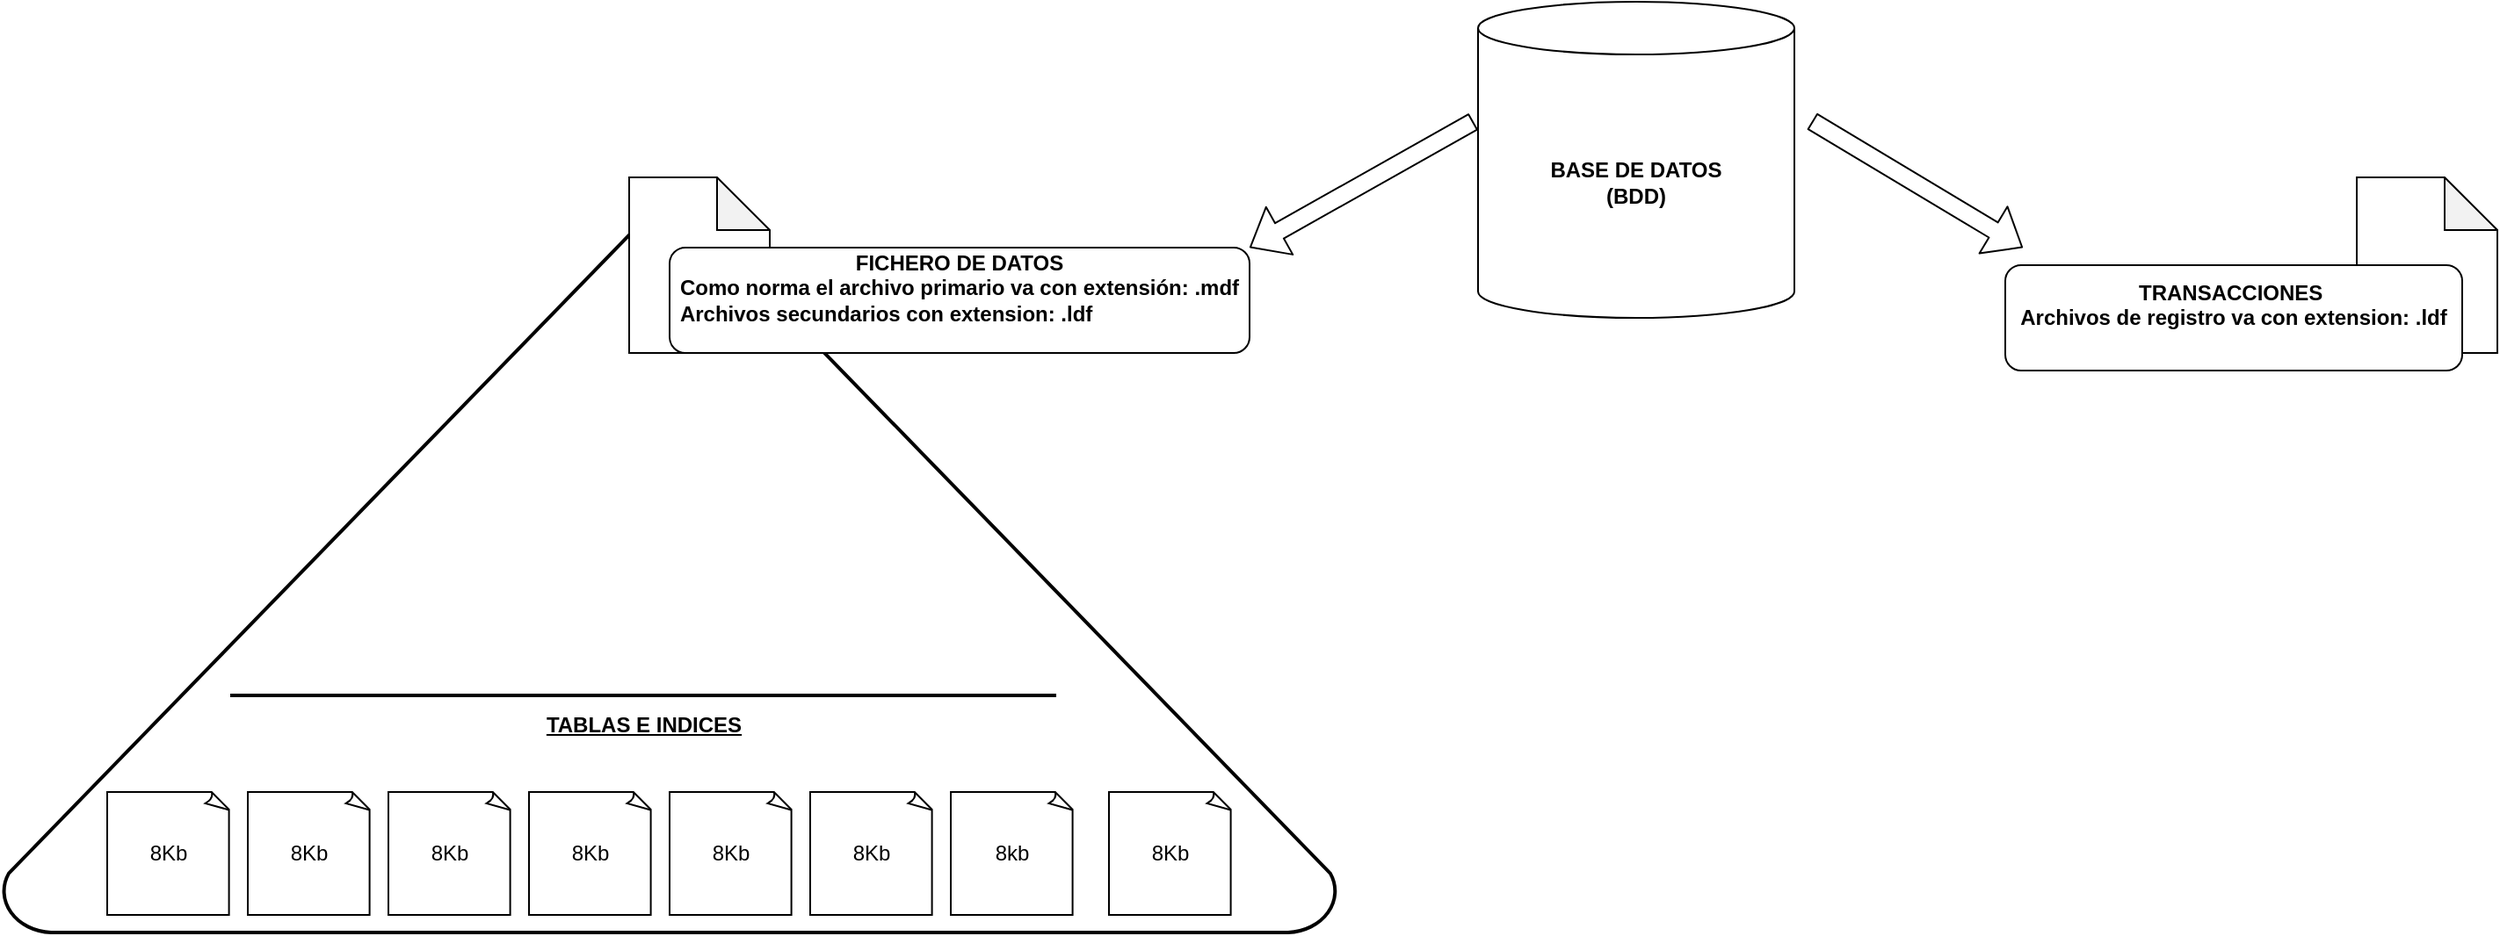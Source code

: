 <mxfile version="14.0.1" type="github">
  <diagram id="N81xWQBj_umGSdQoMemF" name="Page-1">
    <mxGraphModel dx="3390" dy="964" grid="1" gridSize="10" guides="1" tooltips="1" connect="1" arrows="1" fold="1" page="1" pageScale="1" pageWidth="827" pageHeight="1169" math="0" shadow="0">
      <root>
        <mxCell id="0" />
        <mxCell id="1" parent="0" />
        <mxCell id="_1Sm_uHplX-s4dHi7Z4N-24" value="" style="whiteSpace=wrap;html=1;shape=mxgraph.basic.document" vertex="1" parent="1">
          <mxGeometry x="-695" y="510" width="65" height="70" as="geometry" />
        </mxCell>
        <mxCell id="_1Sm_uHplX-s4dHi7Z4N-15" value="" style="whiteSpace=wrap;html=1;shape=mxgraph.basic.document" vertex="1" parent="1">
          <mxGeometry x="-680" y="515" width="70" height="70" as="geometry" />
        </mxCell>
        <mxCell id="_1Sm_uHplX-s4dHi7Z4N-23" value="" style="whiteSpace=wrap;html=1;shape=mxgraph.basic.document" vertex="1" parent="1">
          <mxGeometry x="-630" y="515" width="70" height="70" as="geometry" />
        </mxCell>
        <mxCell id="_1Sm_uHplX-s4dHi7Z4N-14" value="" style="whiteSpace=wrap;html=1;shape=mxgraph.basic.document" vertex="1" parent="1">
          <mxGeometry x="-760" y="515" width="70" height="70" as="geometry" />
        </mxCell>
        <mxCell id="_1Sm_uHplX-s4dHi7Z4N-1" value="&lt;b&gt;BASE DE DATOS&lt;br&gt;(BDD)&lt;br&gt;&lt;/b&gt;" style="shape=cylinder3;whiteSpace=wrap;html=1;boundedLbl=1;backgroundOutline=1;size=15;" vertex="1" parent="1">
          <mxGeometry x="-10" y="70" width="180" height="180" as="geometry" />
        </mxCell>
        <mxCell id="_1Sm_uHplX-s4dHi7Z4N-4" value="" style="strokeWidth=2;html=1;shape=mxgraph.flowchart.extract_or_measurement;whiteSpace=wrap;" vertex="1" parent="1">
          <mxGeometry x="-850" y="190" width="760" height="410" as="geometry" />
        </mxCell>
        <mxCell id="_1Sm_uHplX-s4dHi7Z4N-11" value="" style="shape=note;whiteSpace=wrap;html=1;backgroundOutline=1;darkOpacity=0.05;" vertex="1" parent="1">
          <mxGeometry x="-493" y="170" width="80" height="100" as="geometry" />
        </mxCell>
        <mxCell id="_1Sm_uHplX-s4dHi7Z4N-7" value="&lt;div&gt;&lt;b&gt;FICHERO DE DATOS&lt;/b&gt;&lt;/div&gt;&lt;div&gt;&lt;b&gt;Como norma el archivo primario va con extensión: .mdf&lt;/b&gt;&lt;/div&gt;&lt;b&gt;&lt;div style=&quot;text-align: left&quot;&gt;&lt;b&gt;Archivos secundarios con extension: .ldf&lt;/b&gt;&lt;/div&gt;&lt;/b&gt;&amp;nbsp;" style="rounded=1;whiteSpace=wrap;html=1;" vertex="1" parent="1">
          <mxGeometry x="-470" y="210" width="330" height="60" as="geometry" />
        </mxCell>
        <mxCell id="_1Sm_uHplX-s4dHi7Z4N-21" value="8Kb" style="whiteSpace=wrap;html=1;shape=mxgraph.basic.document" vertex="1" parent="1">
          <mxGeometry x="-710" y="520" width="70" height="70" as="geometry" />
        </mxCell>
        <mxCell id="_1Sm_uHplX-s4dHi7Z4N-25" value="8Kb" style="whiteSpace=wrap;html=1;shape=mxgraph.basic.document" vertex="1" parent="1">
          <mxGeometry x="-790" y="520" width="70" height="70" as="geometry" />
        </mxCell>
        <mxCell id="_1Sm_uHplX-s4dHi7Z4N-26" value="8Kb" style="whiteSpace=wrap;html=1;shape=mxgraph.basic.document" vertex="1" parent="1">
          <mxGeometry x="-630" y="520" width="70" height="70" as="geometry" />
        </mxCell>
        <mxCell id="_1Sm_uHplX-s4dHi7Z4N-27" value="8Kb" style="whiteSpace=wrap;html=1;shape=mxgraph.basic.document" vertex="1" parent="1">
          <mxGeometry x="-550" y="520" width="70" height="70" as="geometry" />
        </mxCell>
        <mxCell id="_1Sm_uHplX-s4dHi7Z4N-28" value="8Kb" style="whiteSpace=wrap;html=1;shape=mxgraph.basic.document" vertex="1" parent="1">
          <mxGeometry x="-470" y="520" width="70" height="70" as="geometry" />
        </mxCell>
        <mxCell id="_1Sm_uHplX-s4dHi7Z4N-29" value="8Kb" style="whiteSpace=wrap;html=1;shape=mxgraph.basic.document" vertex="1" parent="1">
          <mxGeometry x="-390" y="520" width="70" height="70" as="geometry" />
        </mxCell>
        <mxCell id="_1Sm_uHplX-s4dHi7Z4N-30" value="8kb" style="whiteSpace=wrap;html=1;shape=mxgraph.basic.document" vertex="1" parent="1">
          <mxGeometry x="-310" y="520" width="70" height="70" as="geometry" />
        </mxCell>
        <mxCell id="_1Sm_uHplX-s4dHi7Z4N-31" value="8Kb" style="whiteSpace=wrap;html=1;shape=mxgraph.basic.document" vertex="1" parent="1">
          <mxGeometry x="-220" y="520" width="70" height="70" as="geometry" />
        </mxCell>
        <mxCell id="_1Sm_uHplX-s4dHi7Z4N-33" value="" style="shape=note;whiteSpace=wrap;html=1;backgroundOutline=1;darkOpacity=0.05;" vertex="1" parent="1">
          <mxGeometry x="490" y="170" width="80" height="100" as="geometry" />
        </mxCell>
        <mxCell id="_1Sm_uHplX-s4dHi7Z4N-34" value="&lt;div&gt;&lt;b&gt;TRANSACCIONES&amp;nbsp;&lt;/b&gt;&lt;/div&gt;&lt;div&gt;&lt;b style=&quot;text-align: left&quot;&gt;Archivos de registro va con extension: .ldf&lt;/b&gt;&lt;br&gt;&lt;/div&gt;&amp;nbsp;" style="rounded=1;whiteSpace=wrap;html=1;" vertex="1" parent="1">
          <mxGeometry x="290" y="220" width="260" height="60" as="geometry" />
        </mxCell>
        <mxCell id="_1Sm_uHplX-s4dHi7Z4N-38" value="&lt;b&gt;&lt;u&gt;TABLAS E INDICES&lt;/u&gt;&lt;/b&gt;" style="line;strokeWidth=2;html=1;" vertex="1" parent="1">
          <mxGeometry x="-720" y="460" width="470" height="10" as="geometry" />
        </mxCell>
        <mxCell id="_1Sm_uHplX-s4dHi7Z4N-39" value="" style="shape=flexArrow;endArrow=classic;html=1;exitX=-0.014;exitY=0.379;exitDx=0;exitDy=0;exitPerimeter=0;entryX=1;entryY=0;entryDx=0;entryDy=0;" edge="1" parent="1" source="_1Sm_uHplX-s4dHi7Z4N-1" target="_1Sm_uHplX-s4dHi7Z4N-7">
          <mxGeometry width="50" height="50" relative="1" as="geometry">
            <mxPoint x="-170" y="280" as="sourcePoint" />
            <mxPoint x="-120" y="230" as="targetPoint" />
          </mxGeometry>
        </mxCell>
        <mxCell id="_1Sm_uHplX-s4dHi7Z4N-40" value="" style="shape=flexArrow;endArrow=classic;html=1;" edge="1" parent="1">
          <mxGeometry width="50" height="50" relative="1" as="geometry">
            <mxPoint x="180" y="138" as="sourcePoint" />
            <mxPoint x="300" y="210" as="targetPoint" />
          </mxGeometry>
        </mxCell>
      </root>
    </mxGraphModel>
  </diagram>
</mxfile>
